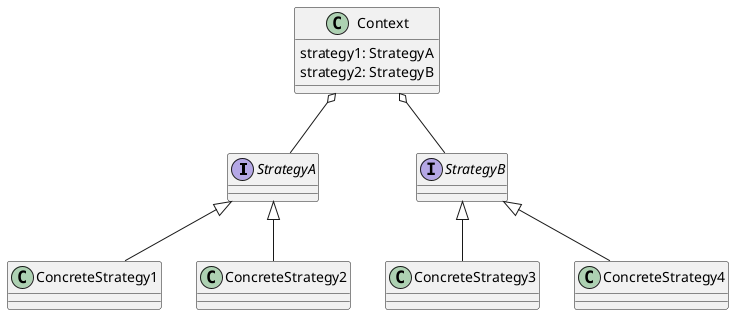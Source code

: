 @startuml

interface StrategyA
interface StrategyB

Context o-- StrategyA
Context o-- StrategyB

StrategyA<|--ConcreteStrategy1
StrategyA<|--ConcreteStrategy2
StrategyB<|--ConcreteStrategy3
StrategyB<|--ConcreteStrategy4

class Context {
    strategy1: StrategyA
    strategy2: StrategyB
}

class ConcreteStrategy1 {
}

class ConcreteStrategy2 {
}

class ConcreteStrategy3 {
}

class ConcreteStrategy4 {
}



@enduml